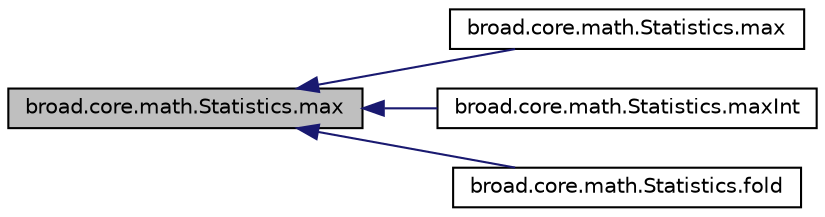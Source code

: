 digraph "broad.core.math.Statistics.max"
{
  edge [fontname="Helvetica",fontsize="10",labelfontname="Helvetica",labelfontsize="10"];
  node [fontname="Helvetica",fontsize="10",shape=record];
  rankdir="LR";
  Node1 [label="broad.core.math.Statistics.max",height=0.2,width=0.4,color="black", fillcolor="grey75", style="filled" fontcolor="black"];
  Node1 -> Node2 [dir="back",color="midnightblue",fontsize="10",style="solid"];
  Node2 [label="broad.core.math.Statistics.max",height=0.2,width=0.4,color="black", fillcolor="white", style="filled",URL="$classbroad_1_1core_1_1math_1_1_statistics.html#a395e7753ccacf0cb3f885b1e0c0d5341"];
  Node1 -> Node3 [dir="back",color="midnightblue",fontsize="10",style="solid"];
  Node3 [label="broad.core.math.Statistics.maxInt",height=0.2,width=0.4,color="black", fillcolor="white", style="filled",URL="$classbroad_1_1core_1_1math_1_1_statistics.html#a88857f611a22b3dc9fae555ae6223091"];
  Node1 -> Node4 [dir="back",color="midnightblue",fontsize="10",style="solid"];
  Node4 [label="broad.core.math.Statistics.fold",height=0.2,width=0.4,color="black", fillcolor="white", style="filled",URL="$classbroad_1_1core_1_1math_1_1_statistics.html#a6fedeb1fa99e534577558e9e6c8ed2f4"];
}
